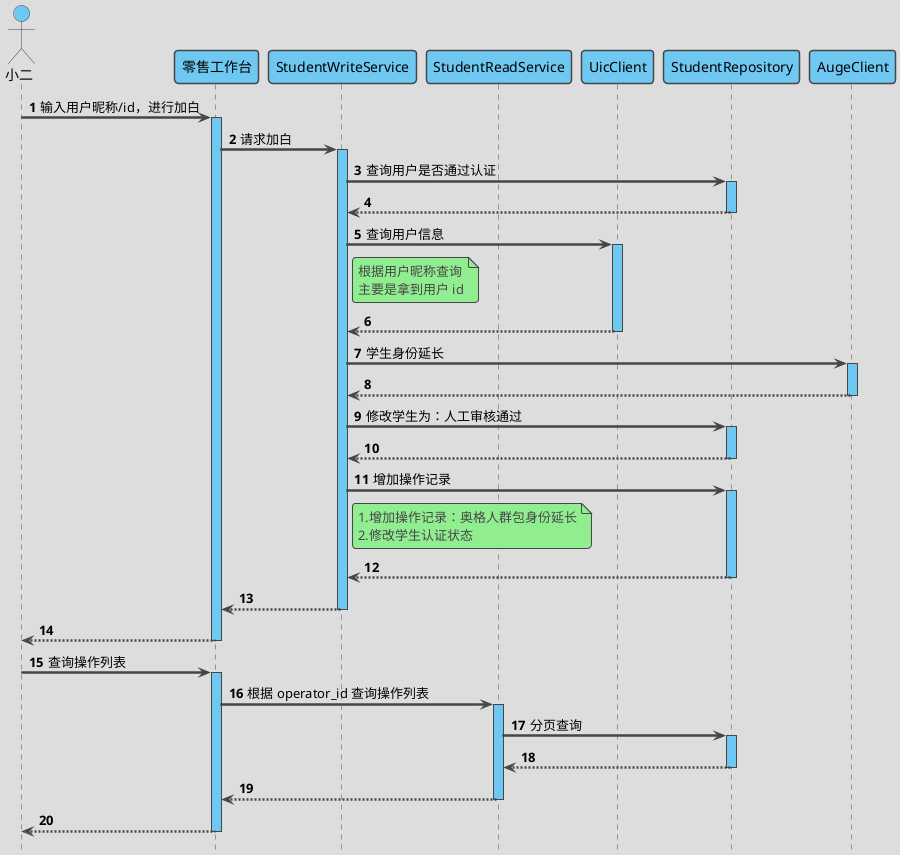 @startuml
'https://plantuml.com/sequence-diagram

'隐藏脚注
hide footbox
autoActivate on

'使用 toy 主题
!theme toy

'编号
autonumber 1

'隐藏孤立的参与者
hide unlinked

'文字对齐，向左对齐
skinparam sequenceMessageAlign left

'箭头粗度
skinparam sequenceArrowThickness 2.5

' 皮肤
skinparam sequence {
    LifeLineBackgroundColor #6FC8F2
    ParticipantBackgroundColor #6FC8F2
    ParticipantFontColor black
    ActorBackgroundColor #6FC8F2
    ActorFontColor black
}

actor 小二 as user
participant 零售工作台 as console
participant StudentWriteService as StudentWriteService
participant StudentReadService as StudentReadService
participant UicClient as UicClient
participant StudentRepository as StudentRepository
participant AugeClient as AugeClient

user -> console : 输入用户昵称/id，进行加白

console -> StudentWriteService : 请求加白

StudentWriteService -> StudentRepository : 查询用户是否通过认证
return

StudentWriteService -> UicClient : 查询用户信息
note right of StudentWriteService
    根据用户昵称查询
    主要是拿到用户 id
end note
return

StudentWriteService -> AugeClient : 学生身份延长
return

StudentWriteService -> StudentRepository : 修改学生为：人工审核通过
return

StudentWriteService -> StudentRepository : 增加操作记录
note right of StudentWriteService
    1.增加操作记录：奥格人群包身份延长
    2.修改学生认证状态
end note

return
return
return

user -> console : 查询操作列表

console -> StudentReadService : 根据 operator_id 查询操作列表

StudentReadService -> StudentRepository : 分页查询
return
return
return


@enduml